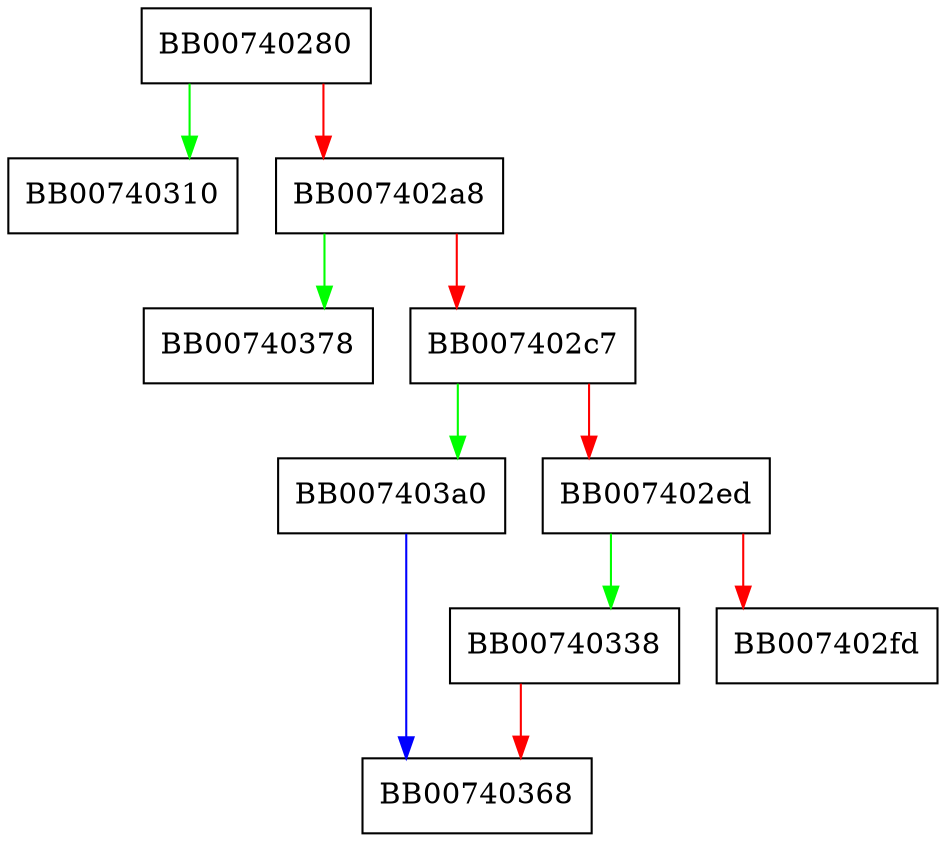 digraph pkey_dsa_ctrl_str {
  node [shape="box"];
  graph [splines=ortho];
  BB00740280 -> BB00740310 [color="green"];
  BB00740280 -> BB007402a8 [color="red"];
  BB007402a8 -> BB00740378 [color="green"];
  BB007402a8 -> BB007402c7 [color="red"];
  BB007402c7 -> BB007403a0 [color="green"];
  BB007402c7 -> BB007402ed [color="red"];
  BB007402ed -> BB00740338 [color="green"];
  BB007402ed -> BB007402fd [color="red"];
  BB00740338 -> BB00740368 [color="red"];
  BB007403a0 -> BB00740368 [color="blue"];
}